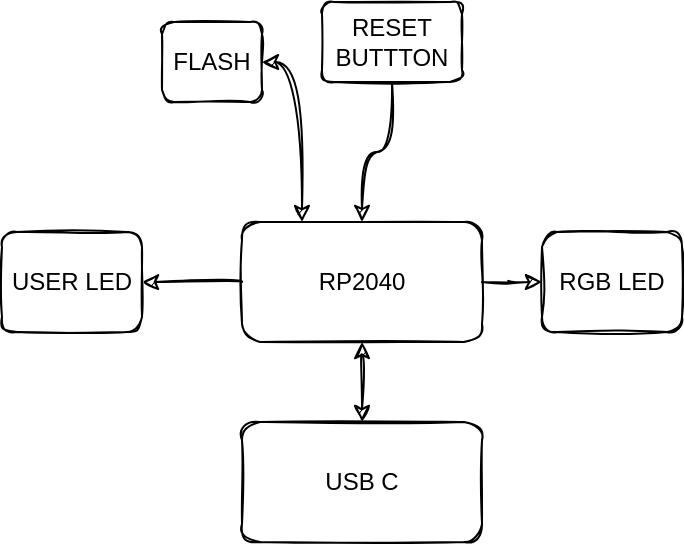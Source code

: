 <mxfile version="17.2.1" type="device"><diagram id="PNe9x1cVMvtcBZQORqIP" name="Page-1"><mxGraphModel dx="1038" dy="657" grid="1" gridSize="10" guides="1" tooltips="1" connect="1" arrows="1" fold="1" page="1" pageScale="1" pageWidth="850" pageHeight="1100" math="0" shadow="0"><root><mxCell id="0"/><mxCell id="1" parent="0"/><mxCell id="bOmz7ZscYqpuKKOfOd3v-3" value="" style="edgeStyle=orthogonalEdgeStyle;rounded=1;orthogonalLoop=1;jettySize=auto;html=1;sketch=1;curved=1;" edge="1" parent="1" source="bOmz7ZscYqpuKKOfOd3v-1" target="bOmz7ZscYqpuKKOfOd3v-2"><mxGeometry relative="1" as="geometry"/></mxCell><mxCell id="bOmz7ZscYqpuKKOfOd3v-5" value="" style="edgeStyle=orthogonalEdgeStyle;rounded=1;orthogonalLoop=1;jettySize=auto;html=1;endArrow=none;endFill=0;startArrow=classic;startFill=1;sketch=1;curved=1;" edge="1" parent="1" source="bOmz7ZscYqpuKKOfOd3v-1" target="bOmz7ZscYqpuKKOfOd3v-4"><mxGeometry relative="1" as="geometry"/></mxCell><mxCell id="bOmz7ZscYqpuKKOfOd3v-7" value="" style="edgeStyle=orthogonalEdgeStyle;rounded=1;orthogonalLoop=1;jettySize=auto;html=1;sketch=1;curved=1;" edge="1" parent="1" source="bOmz7ZscYqpuKKOfOd3v-1" target="bOmz7ZscYqpuKKOfOd3v-6"><mxGeometry relative="1" as="geometry"/></mxCell><mxCell id="bOmz7ZscYqpuKKOfOd3v-9" value="" style="edgeStyle=orthogonalEdgeStyle;rounded=1;orthogonalLoop=1;jettySize=auto;html=1;startArrow=classic;startFill=1;sketch=1;curved=1;" edge="1" parent="1" source="bOmz7ZscYqpuKKOfOd3v-1" target="bOmz7ZscYqpuKKOfOd3v-8"><mxGeometry relative="1" as="geometry"/></mxCell><mxCell id="bOmz7ZscYqpuKKOfOd3v-12" style="edgeStyle=orthogonalEdgeStyle;curved=1;rounded=1;sketch=1;orthogonalLoop=1;jettySize=auto;html=1;exitX=0.25;exitY=0;exitDx=0;exitDy=0;entryX=1;entryY=0.5;entryDx=0;entryDy=0;startArrow=classic;startFill=1;endArrow=classic;endFill=1;" edge="1" parent="1" source="bOmz7ZscYqpuKKOfOd3v-1" target="bOmz7ZscYqpuKKOfOd3v-10"><mxGeometry relative="1" as="geometry"/></mxCell><mxCell id="bOmz7ZscYqpuKKOfOd3v-1" value="RP2040" style="rounded=1;whiteSpace=wrap;html=1;sketch=1;" vertex="1" parent="1"><mxGeometry x="360" y="310" width="120" height="60" as="geometry"/></mxCell><mxCell id="bOmz7ZscYqpuKKOfOd3v-2" value="RGB LED" style="whiteSpace=wrap;html=1;rounded=1;sketch=1;" vertex="1" parent="1"><mxGeometry x="510" y="315" width="70" height="50" as="geometry"/></mxCell><mxCell id="bOmz7ZscYqpuKKOfOd3v-4" value="RESET BUTTTON" style="whiteSpace=wrap;html=1;rounded=1;sketch=1;" vertex="1" parent="1"><mxGeometry x="400" y="200" width="70" height="40" as="geometry"/></mxCell><mxCell id="bOmz7ZscYqpuKKOfOd3v-6" value="USER LED" style="whiteSpace=wrap;html=1;rounded=1;sketch=1;" vertex="1" parent="1"><mxGeometry x="240" y="315" width="70" height="50" as="geometry"/></mxCell><mxCell id="bOmz7ZscYqpuKKOfOd3v-8" value="USB C" style="whiteSpace=wrap;html=1;rounded=1;sketch=1;" vertex="1" parent="1"><mxGeometry x="360" y="410" width="120" height="60" as="geometry"/></mxCell><mxCell id="bOmz7ZscYqpuKKOfOd3v-10" value="FLASH" style="rounded=1;whiteSpace=wrap;html=1;sketch=1;" vertex="1" parent="1"><mxGeometry x="320" y="210" width="50" height="40" as="geometry"/></mxCell></root></mxGraphModel></diagram></mxfile>
